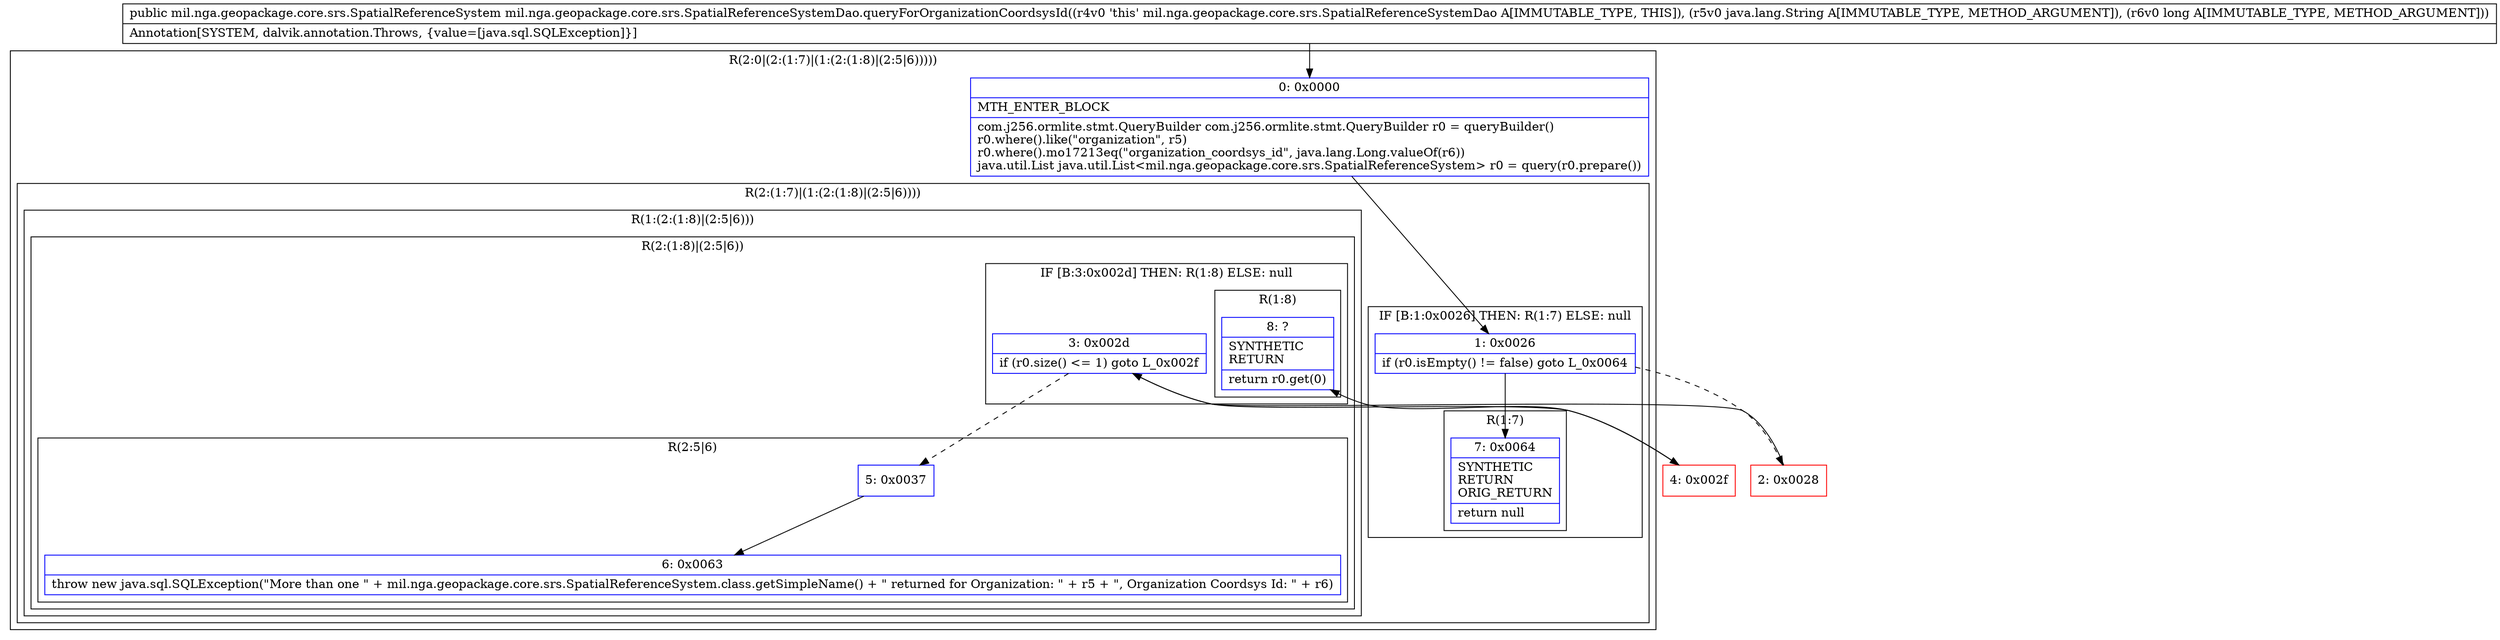 digraph "CFG formil.nga.geopackage.core.srs.SpatialReferenceSystemDao.queryForOrganizationCoordsysId(Ljava\/lang\/String;J)Lmil\/nga\/geopackage\/core\/srs\/SpatialReferenceSystem;" {
subgraph cluster_Region_1330844153 {
label = "R(2:0|(2:(1:7)|(1:(2:(1:8)|(2:5|6)))))";
node [shape=record,color=blue];
Node_0 [shape=record,label="{0\:\ 0x0000|MTH_ENTER_BLOCK\l|com.j256.ormlite.stmt.QueryBuilder com.j256.ormlite.stmt.QueryBuilder r0 = queryBuilder()\lr0.where().like(\"organization\", r5)\lr0.where().mo17213eq(\"organization_coordsys_id\", java.lang.Long.valueOf(r6))\ljava.util.List java.util.List\<mil.nga.geopackage.core.srs.SpatialReferenceSystem\> r0 = query(r0.prepare())\l}"];
subgraph cluster_Region_1421945089 {
label = "R(2:(1:7)|(1:(2:(1:8)|(2:5|6))))";
node [shape=record,color=blue];
subgraph cluster_IfRegion_1204823095 {
label = "IF [B:1:0x0026] THEN: R(1:7) ELSE: null";
node [shape=record,color=blue];
Node_1 [shape=record,label="{1\:\ 0x0026|if (r0.isEmpty() != false) goto L_0x0064\l}"];
subgraph cluster_Region_1271185139 {
label = "R(1:7)";
node [shape=record,color=blue];
Node_7 [shape=record,label="{7\:\ 0x0064|SYNTHETIC\lRETURN\lORIG_RETURN\l|return null\l}"];
}
}
subgraph cluster_Region_25344395 {
label = "R(1:(2:(1:8)|(2:5|6)))";
node [shape=record,color=blue];
subgraph cluster_Region_118119507 {
label = "R(2:(1:8)|(2:5|6))";
node [shape=record,color=blue];
subgraph cluster_IfRegion_977658828 {
label = "IF [B:3:0x002d] THEN: R(1:8) ELSE: null";
node [shape=record,color=blue];
Node_3 [shape=record,label="{3\:\ 0x002d|if (r0.size() \<= 1) goto L_0x002f\l}"];
subgraph cluster_Region_1931777023 {
label = "R(1:8)";
node [shape=record,color=blue];
Node_8 [shape=record,label="{8\:\ ?|SYNTHETIC\lRETURN\l|return r0.get(0)\l}"];
}
}
subgraph cluster_Region_1524556946 {
label = "R(2:5|6)";
node [shape=record,color=blue];
Node_5 [shape=record,label="{5\:\ 0x0037}"];
Node_6 [shape=record,label="{6\:\ 0x0063|throw new java.sql.SQLException(\"More than one \" + mil.nga.geopackage.core.srs.SpatialReferenceSystem.class.getSimpleName() + \" returned for Organization: \" + r5 + \", Organization Coordsys Id: \" + r6)\l}"];
}
}
}
}
}
Node_2 [shape=record,color=red,label="{2\:\ 0x0028}"];
Node_4 [shape=record,color=red,label="{4\:\ 0x002f}"];
MethodNode[shape=record,label="{public mil.nga.geopackage.core.srs.SpatialReferenceSystem mil.nga.geopackage.core.srs.SpatialReferenceSystemDao.queryForOrganizationCoordsysId((r4v0 'this' mil.nga.geopackage.core.srs.SpatialReferenceSystemDao A[IMMUTABLE_TYPE, THIS]), (r5v0 java.lang.String A[IMMUTABLE_TYPE, METHOD_ARGUMENT]), (r6v0 long A[IMMUTABLE_TYPE, METHOD_ARGUMENT]))  | Annotation[SYSTEM, dalvik.annotation.Throws, \{value=[java.sql.SQLException]\}]\l}"];
MethodNode -> Node_0;
Node_0 -> Node_1;
Node_1 -> Node_2[style=dashed];
Node_1 -> Node_7;
Node_3 -> Node_4;
Node_3 -> Node_5[style=dashed];
Node_5 -> Node_6;
Node_2 -> Node_3;
Node_4 -> Node_8;
}

